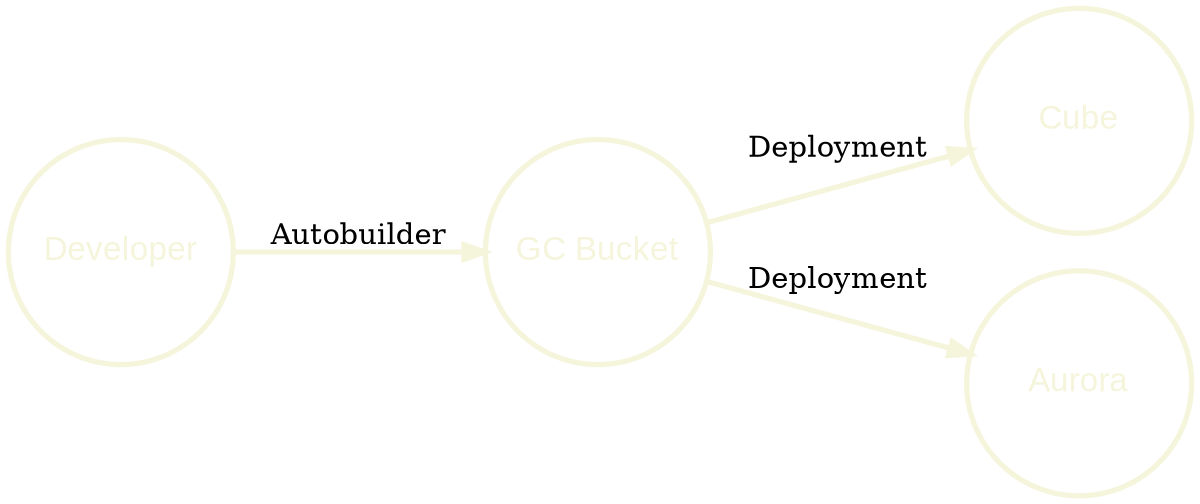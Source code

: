 digraph development {
  rankdir="LR"
  bgcolor="transparent"
  layout=dot
  node [color="#F5F5DC" fontcolor="#F5F5DC" fontname="Arial" shape=circle fontsize=16 fixedsize=true width=1.5 penwidth=2.5]
  graph [overlap=false penwidth=2.5]
  edge [color="#F5F5DC" penwidth=2.5 overlap=false]

  "Developer" -> "GC Bucket" [label="Autobuilder"]
  "GC Bucket" -> "Cube" [label="Deployment"]
  "GC Bucket" -> "Aurora" [label="Deployment"]

}
